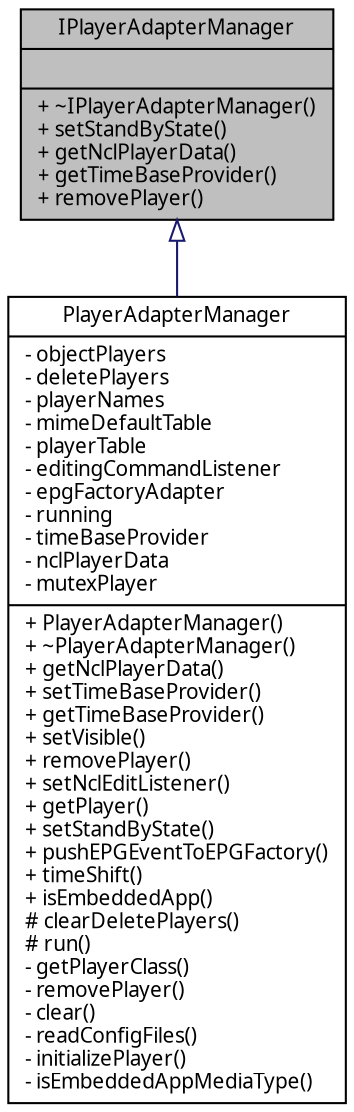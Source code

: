digraph G
{
  edge [fontname="FreeSans.ttf",fontsize=10,labelfontname="FreeSans.ttf",labelfontsize=10];
  node [fontname="FreeSans.ttf",fontsize=10,shape=record];
  Node1 [label="{IPlayerAdapterManager\n||+ ~IPlayerAdapterManager()\l+ setStandByState()\l+ getNclPlayerData()\l+ getTimeBaseProvider()\l+ removePlayer()\l}",height=0.2,width=0.4,color="black", fillcolor="grey75", style="filled" fontcolor="black"];
  Node1 -> Node2 [dir=back,color="midnightblue",fontsize=10,style="solid",arrowtail="empty",fontname="FreeSans.ttf"];
  Node2 [label="{PlayerAdapterManager\n|- objectPlayers\l- deletePlayers\l- playerNames\l- mimeDefaultTable\l- playerTable\l- editingCommandListener\l- epgFactoryAdapter\l- running\l- timeBaseProvider\l- nclPlayerData\l- mutexPlayer\l|+ PlayerAdapterManager()\l+ ~PlayerAdapterManager()\l+ getNclPlayerData()\l+ setTimeBaseProvider()\l+ getTimeBaseProvider()\l+ setVisible()\l+ removePlayer()\l+ setNclEditListener()\l+ getPlayer()\l+ setStandByState()\l+ pushEPGEventToEPGFactory()\l+ timeShift()\l+ isEmbeddedApp()\l# clearDeletePlayers()\l# run()\l- getPlayerClass()\l- removePlayer()\l- clear()\l- readConfigFiles()\l- initializePlayer()\l- isEmbeddedAppMediaType()\l}",height=0.2,width=0.4,color="black", fillcolor="white", style="filled",URL="$classbr_1_1pucrio_1_1telemidia_1_1ginga_1_1ncl_1_1adapters_1_1PlayerAdapterManager.html"];
}
